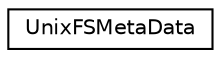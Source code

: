 digraph "Graphical Class Hierarchy"
{
  edge [fontname="Helvetica",fontsize="10",labelfontname="Helvetica",labelfontsize="10"];
  node [fontname="Helvetica",fontsize="10",shape=record];
  rankdir="LR";
  Node0 [label="UnixFSMetaData",height=0.2,width=0.4,color="black", fillcolor="white", style="filled",URL="$struct_unix_f_s_meta_data.html"];
}
